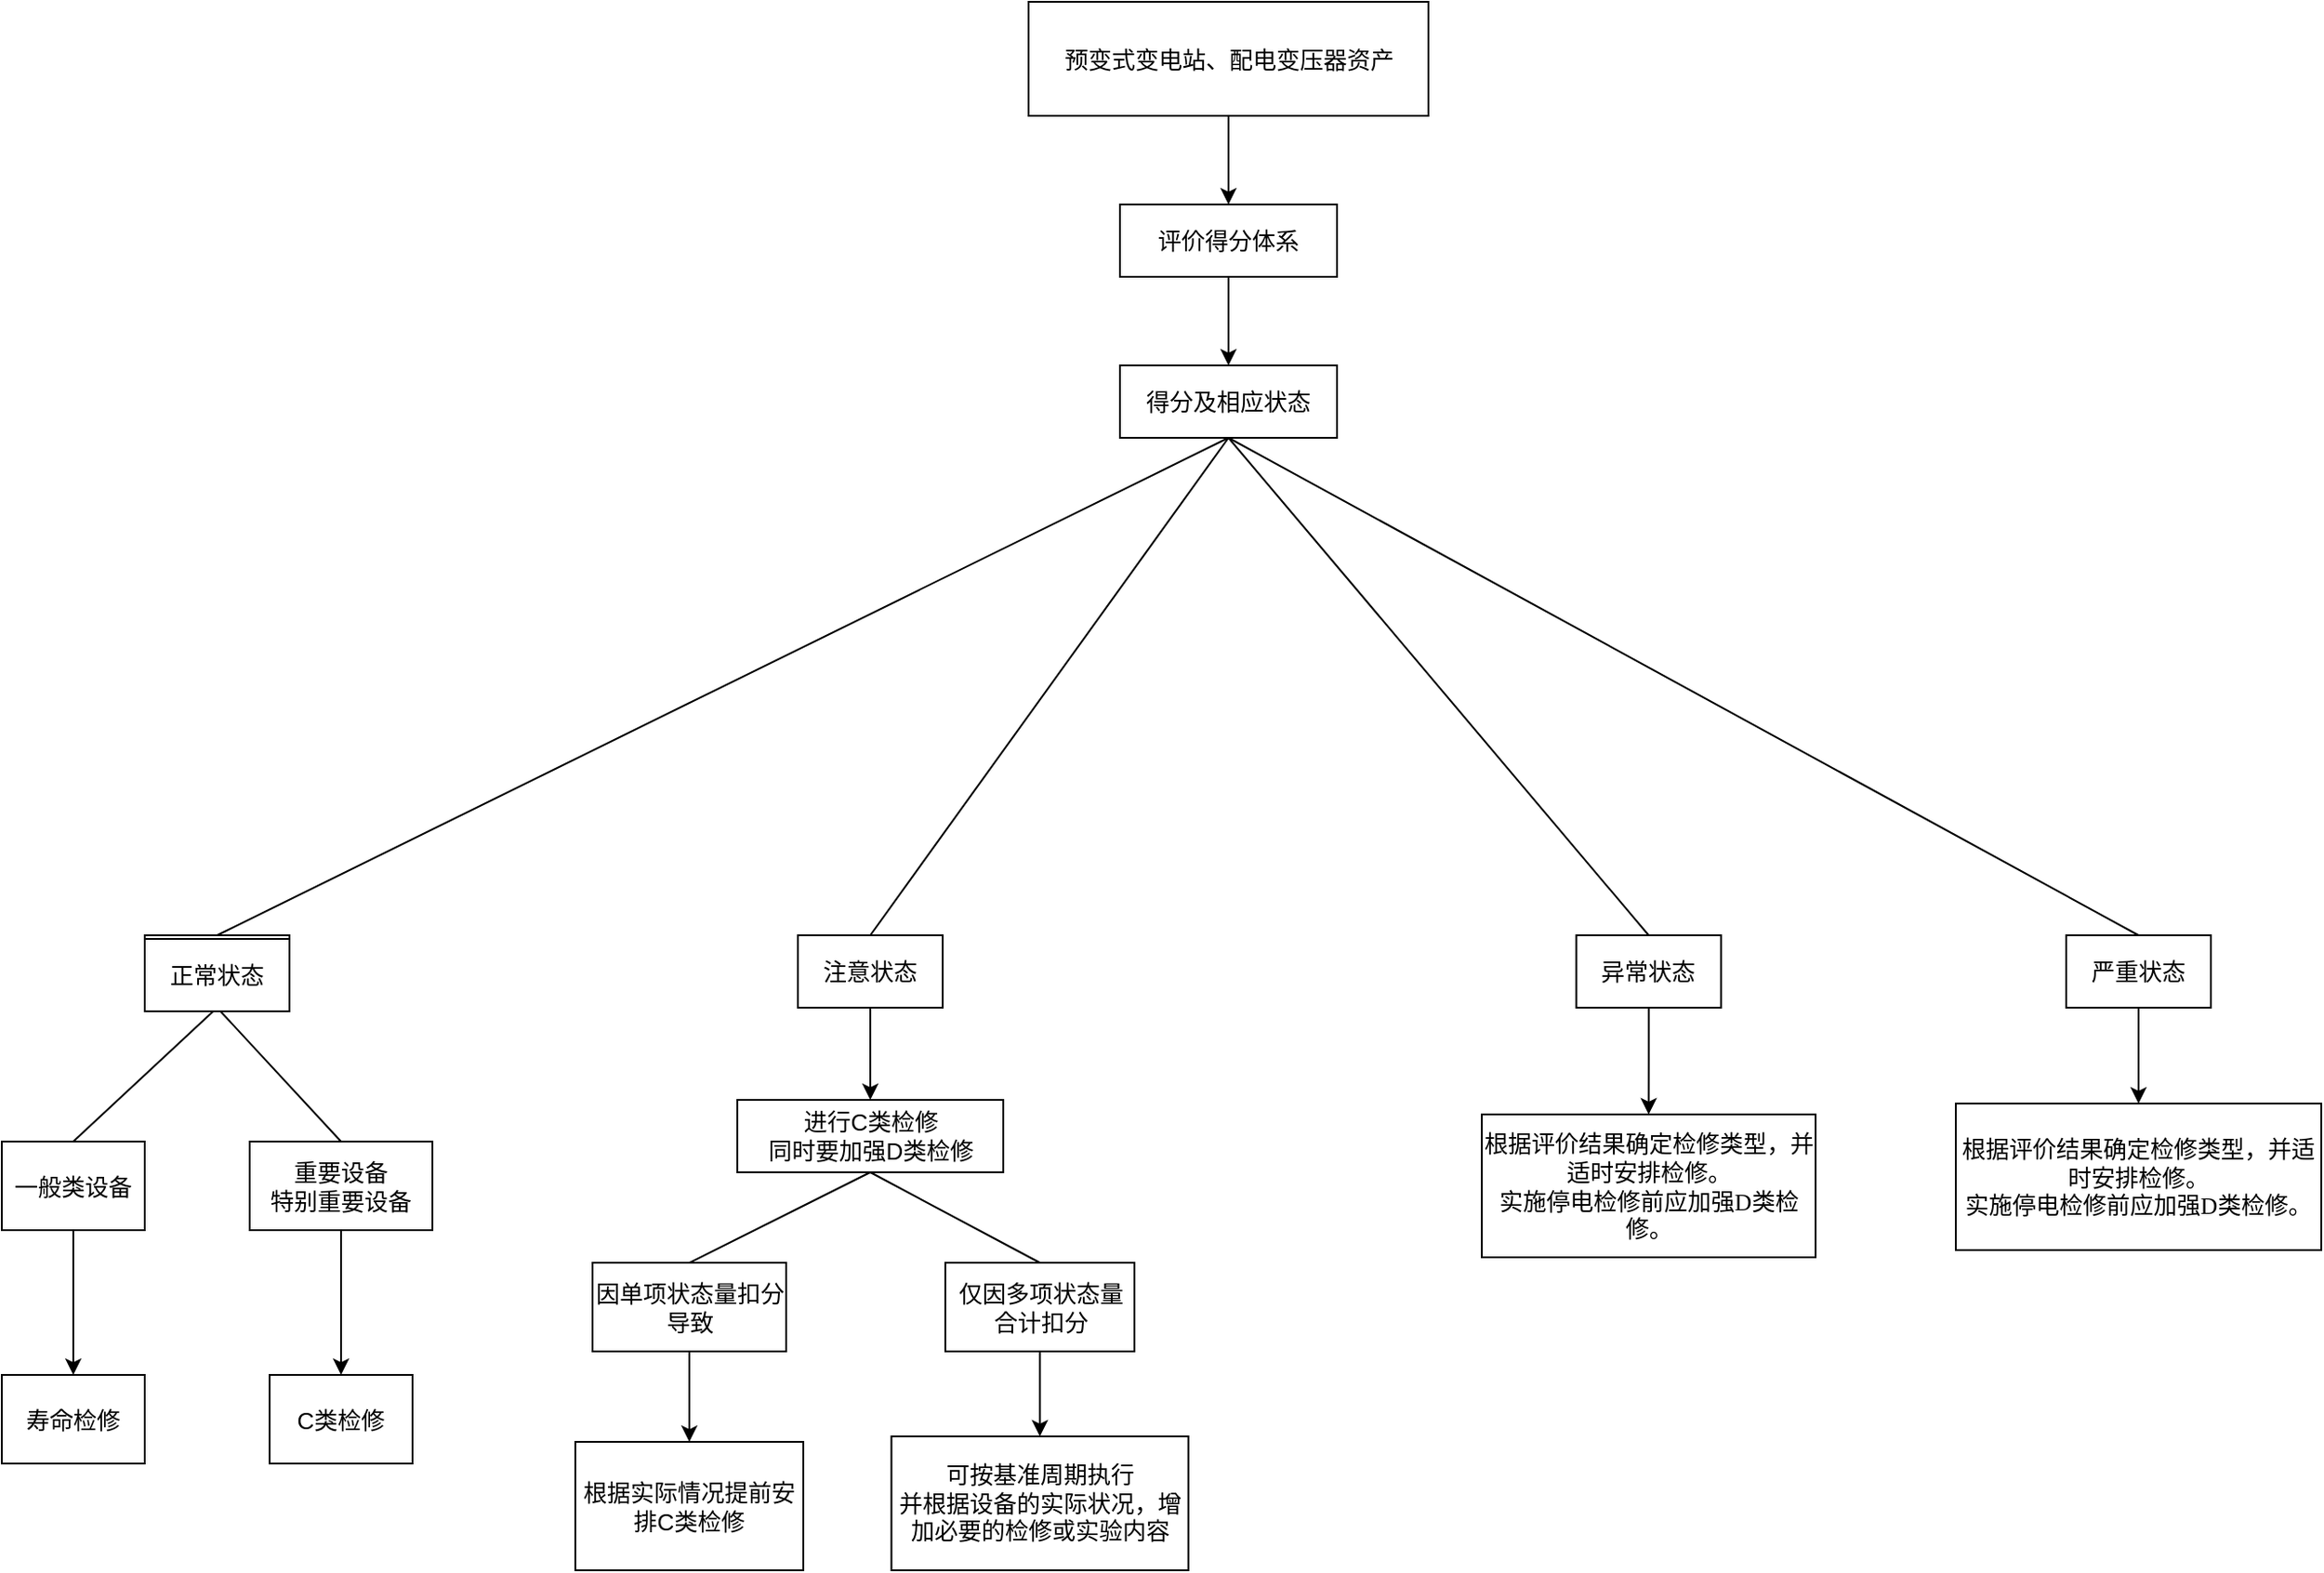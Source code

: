 <mxfile version="16.2.6" type="github" pages="2"><diagram id="WXRCAry3o0_x911VgA7o" name="Page-1"><mxGraphModel dx="3311" dy="872" grid="0" gridSize="10" guides="1" tooltips="1" connect="1" arrows="1" fold="1" page="1" pageScale="1" pageWidth="1654" pageHeight="1169" background="none" math="0" shadow="0"><root><mxCell id="0"/><mxCell id="1" parent="0"/><mxCell id="E84HF84_YlyqYJxNSaR9-41" value="" style="edgeStyle=orthogonalEdgeStyle;rounded=0;orthogonalLoop=1;jettySize=auto;html=1;fontSize=13;" parent="1" source="E84HF84_YlyqYJxNSaR9-42" target="E84HF84_YlyqYJxNSaR9-43" edge="1"><mxGeometry relative="1" as="geometry"/></mxCell><mxCell id="E84HF84_YlyqYJxNSaR9-42" value="评价得分体系" style="rounded=0;whiteSpace=wrap;html=1;fontSize=13;" parent="1" vertex="1"><mxGeometry x="-854" y="249" width="120" height="40" as="geometry"/></mxCell><mxCell id="E84HF84_YlyqYJxNSaR9-43" value="得分及相应状态" style="rounded=0;whiteSpace=wrap;html=1;fontSize=13;" parent="1" vertex="1"><mxGeometry x="-854" y="338" width="120" height="40" as="geometry"/></mxCell><mxCell id="E84HF84_YlyqYJxNSaR9-44" value="正常状态" style="rounded=0;whiteSpace=wrap;html=1;fontSize=13;" parent="1" vertex="1"><mxGeometry x="-1393" y="653" width="80" height="40" as="geometry"/></mxCell><mxCell id="E84HF84_YlyqYJxNSaR9-45" value="" style="edgeStyle=orthogonalEdgeStyle;rounded=0;orthogonalLoop=1;jettySize=auto;html=1;fontSize=13;" parent="1" source="E84HF84_YlyqYJxNSaR9-46" target="E84HF84_YlyqYJxNSaR9-68" edge="1"><mxGeometry relative="1" as="geometry"/></mxCell><mxCell id="E84HF84_YlyqYJxNSaR9-46" value="注意状态" style="rounded=0;whiteSpace=wrap;html=1;fontSize=13;" parent="1" vertex="1"><mxGeometry x="-1031.97" y="653" width="80" height="40" as="geometry"/></mxCell><mxCell id="E84HF84_YlyqYJxNSaR9-47" value="" style="edgeStyle=orthogonalEdgeStyle;rounded=0;orthogonalLoop=1;jettySize=auto;html=1;fontSize=13;" parent="1" source="E84HF84_YlyqYJxNSaR9-48" target="E84HF84_YlyqYJxNSaR9-77" edge="1"><mxGeometry relative="1" as="geometry"/></mxCell><mxCell id="E84HF84_YlyqYJxNSaR9-48" value="异常状态" style="rounded=0;whiteSpace=wrap;html=1;fontSize=13;" parent="1" vertex="1"><mxGeometry x="-601.75" y="653" width="80" height="40" as="geometry"/></mxCell><mxCell id="E84HF84_YlyqYJxNSaR9-49" value="" style="edgeStyle=orthogonalEdgeStyle;rounded=0;orthogonalLoop=1;jettySize=auto;html=1;fontSize=13;" parent="1" source="E84HF84_YlyqYJxNSaR9-50" target="E84HF84_YlyqYJxNSaR9-78" edge="1"><mxGeometry relative="1" as="geometry"/></mxCell><mxCell id="E84HF84_YlyqYJxNSaR9-50" value="严重状态" style="rounded=0;whiteSpace=wrap;html=1;fontSize=13;" parent="1" vertex="1"><mxGeometry x="-331" y="653" width="80" height="40" as="geometry"/></mxCell><mxCell id="E84HF84_YlyqYJxNSaR9-53" value="" style="endArrow=none;html=1;rounded=0;entryX=0.5;entryY=1;entryDx=0;entryDy=0;exitX=0.5;exitY=0;exitDx=0;exitDy=0;fontSize=13;" parent="1" source="E84HF84_YlyqYJxNSaR9-44" target="E84HF84_YlyqYJxNSaR9-43" edge="1"><mxGeometry width="50" height="50" relative="1" as="geometry"><mxPoint x="-514" y="395" as="sourcePoint"/><mxPoint x="-464" y="345" as="targetPoint"/></mxGeometry></mxCell><mxCell id="E84HF84_YlyqYJxNSaR9-54" value="" style="endArrow=none;html=1;rounded=0;entryX=0.5;entryY=1;entryDx=0;entryDy=0;exitX=0.5;exitY=0;exitDx=0;exitDy=0;fontSize=13;" parent="1" source="E84HF84_YlyqYJxNSaR9-46" target="E84HF84_YlyqYJxNSaR9-43" edge="1"><mxGeometry width="50" height="50" relative="1" as="geometry"><mxPoint x="-624" y="465" as="sourcePoint"/><mxPoint x="-374" y="385" as="targetPoint"/></mxGeometry></mxCell><mxCell id="E84HF84_YlyqYJxNSaR9-55" value="" style="endArrow=none;html=1;rounded=0;exitX=0.5;exitY=0;exitDx=0;exitDy=0;entryX=0.5;entryY=1;entryDx=0;entryDy=0;fontSize=13;" parent="1" source="E84HF84_YlyqYJxNSaR9-48" target="E84HF84_YlyqYJxNSaR9-43" edge="1"><mxGeometry width="50" height="50" relative="1" as="geometry"><mxPoint x="-494" y="465" as="sourcePoint"/><mxPoint x="-394" y="385" as="targetPoint"/></mxGeometry></mxCell><mxCell id="E84HF84_YlyqYJxNSaR9-56" value="" style="endArrow=none;html=1;rounded=0;exitX=0.5;exitY=0;exitDx=0;exitDy=0;entryX=0.5;entryY=1;entryDx=0;entryDy=0;fontSize=13;" parent="1" source="E84HF84_YlyqYJxNSaR9-50" target="E84HF84_YlyqYJxNSaR9-43" edge="1"><mxGeometry width="50" height="50" relative="1" as="geometry"><mxPoint x="-354" y="465" as="sourcePoint"/><mxPoint x="-384" y="375" as="targetPoint"/></mxGeometry></mxCell><mxCell id="E84HF84_YlyqYJxNSaR9-58" style="edgeStyle=orthogonalEdgeStyle;rounded=0;orthogonalLoop=1;jettySize=auto;html=1;exitX=0.5;exitY=1;exitDx=0;exitDy=0;entryX=0.5;entryY=0;entryDx=0;entryDy=0;fontSize=13;" parent="1" source="E84HF84_YlyqYJxNSaR9-59" target="E84HF84_YlyqYJxNSaR9-42" edge="1"><mxGeometry relative="1" as="geometry"/></mxCell><mxCell id="E84HF84_YlyqYJxNSaR9-59" value="&lt;font style=&quot;font-size: 13px&quot;&gt;预变式变电站、配电变压器资产&lt;/font&gt;" style="rounded=0;whiteSpace=wrap;html=1;fontSize=13;" parent="1" vertex="1"><mxGeometry x="-904.5" y="137" width="221" height="63" as="geometry"/></mxCell><mxCell id="E84HF84_YlyqYJxNSaR9-60" value="" style="edgeStyle=orthogonalEdgeStyle;rounded=0;orthogonalLoop=1;jettySize=auto;html=1;fontSize=13;" parent="1" source="E84HF84_YlyqYJxNSaR9-61" target="E84HF84_YlyqYJxNSaR9-66" edge="1"><mxGeometry relative="1" as="geometry"/></mxCell><mxCell id="E84HF84_YlyqYJxNSaR9-61" value="一般类设备" style="rounded=0;whiteSpace=wrap;html=1;fontSize=13;" parent="1" vertex="1"><mxGeometry x="-1472" y="767" width="79" height="49" as="geometry"/></mxCell><mxCell id="E84HF84_YlyqYJxNSaR9-62" value="" style="edgeStyle=orthogonalEdgeStyle;rounded=0;orthogonalLoop=1;jettySize=auto;html=1;fontSize=13;" parent="1" source="E84HF84_YlyqYJxNSaR9-63" target="E84HF84_YlyqYJxNSaR9-67" edge="1"><mxGeometry relative="1" as="geometry"/></mxCell><mxCell id="E84HF84_YlyqYJxNSaR9-63" value="重要设备&lt;br style=&quot;font-size: 13px;&quot;&gt;特别重要设备" style="rounded=0;whiteSpace=wrap;html=1;fontSize=13;" parent="1" vertex="1"><mxGeometry x="-1335" y="767" width="101" height="49" as="geometry"/></mxCell><mxCell id="E84HF84_YlyqYJxNSaR9-64" value="" style="endArrow=none;html=1;rounded=0;entryX=0.5;entryY=1;entryDx=0;entryDy=0;exitX=0.5;exitY=0;exitDx=0;exitDy=0;fontSize=13;" parent="1" source="E84HF84_YlyqYJxNSaR9-63" target="E84HF84_YlyqYJxNSaR9-44" edge="1"><mxGeometry width="50" height="50" relative="1" as="geometry"><mxPoint x="-1136" y="696" as="sourcePoint"/><mxPoint x="-1086" y="646" as="targetPoint"/></mxGeometry></mxCell><mxCell id="E84HF84_YlyqYJxNSaR9-65" value="" style="endArrow=none;html=1;rounded=0;exitX=0.5;exitY=0;exitDx=0;exitDy=0;entryX=0.5;entryY=1;entryDx=0;entryDy=0;fontSize=13;" parent="1" source="E84HF84_YlyqYJxNSaR9-61" target="E84HF84_YlyqYJxNSaR9-44" edge="1"><mxGeometry width="50" height="50" relative="1" as="geometry"><mxPoint x="-1367.5" y="773" as="sourcePoint"/><mxPoint x="-1348" y="703" as="targetPoint"/></mxGeometry></mxCell><mxCell id="E84HF84_YlyqYJxNSaR9-66" value="寿命检修" style="rounded=0;whiteSpace=wrap;html=1;fontSize=13;" parent="1" vertex="1"><mxGeometry x="-1472" y="896" width="79" height="49" as="geometry"/></mxCell><mxCell id="E84HF84_YlyqYJxNSaR9-67" value="C类检修" style="rounded=0;whiteSpace=wrap;html=1;fontSize=13;" parent="1" vertex="1"><mxGeometry x="-1324" y="896" width="79" height="49" as="geometry"/></mxCell><mxCell id="E84HF84_YlyqYJxNSaR9-68" value="进行C类检修&lt;br style=&quot;font-size: 13px;&quot;&gt;同时要加强D类检修" style="rounded=0;whiteSpace=wrap;html=1;fontSize=13;" parent="1" vertex="1"><mxGeometry x="-1065.47" y="744" width="147" height="40" as="geometry"/></mxCell><mxCell id="E84HF84_YlyqYJxNSaR9-69" value="" style="endArrow=none;html=1;rounded=0;entryX=0.5;entryY=1;entryDx=0;entryDy=0;exitX=0.5;exitY=0;exitDx=0;exitDy=0;fontSize=13;" parent="1" source="E84HF84_YlyqYJxNSaR9-72" target="E84HF84_YlyqYJxNSaR9-68" edge="1"><mxGeometry width="50" height="50" relative="1" as="geometry"><mxPoint x="-1051.97" y="836" as="sourcePoint"/><mxPoint x="-1311.97" y="703" as="targetPoint"/></mxGeometry></mxCell><mxCell id="E84HF84_YlyqYJxNSaR9-70" value="" style="endArrow=none;html=1;rounded=0;entryX=0.5;entryY=1;entryDx=0;entryDy=0;exitX=0.5;exitY=0;exitDx=0;exitDy=0;fontSize=13;" parent="1" source="E84HF84_YlyqYJxNSaR9-74" target="E84HF84_YlyqYJxNSaR9-68" edge="1"><mxGeometry width="50" height="50" relative="1" as="geometry"><mxPoint x="-940.97" y="831" as="sourcePoint"/><mxPoint x="-1311.97" y="703" as="targetPoint"/></mxGeometry></mxCell><mxCell id="E84HF84_YlyqYJxNSaR9-71" value="" style="edgeStyle=orthogonalEdgeStyle;rounded=0;orthogonalLoop=1;jettySize=auto;html=1;fontSize=13;" parent="1" source="E84HF84_YlyqYJxNSaR9-72" target="E84HF84_YlyqYJxNSaR9-75" edge="1"><mxGeometry relative="1" as="geometry"/></mxCell><mxCell id="E84HF84_YlyqYJxNSaR9-72" value="因单项状态量扣分导致" style="rounded=0;whiteSpace=wrap;html=1;fontSize=13;" parent="1" vertex="1"><mxGeometry x="-1145.5" y="834" width="107" height="49" as="geometry"/></mxCell><mxCell id="E84HF84_YlyqYJxNSaR9-73" value="" style="edgeStyle=orthogonalEdgeStyle;rounded=0;orthogonalLoop=1;jettySize=auto;html=1;fontSize=13;" parent="1" source="E84HF84_YlyqYJxNSaR9-74" target="E84HF84_YlyqYJxNSaR9-76" edge="1"><mxGeometry relative="1" as="geometry"/></mxCell><mxCell id="E84HF84_YlyqYJxNSaR9-74" value="仅因多项状态量合计扣分" style="rounded=0;whiteSpace=wrap;html=1;fontSize=13;" parent="1" vertex="1"><mxGeometry x="-950.5" y="834" width="104.53" height="49" as="geometry"/></mxCell><mxCell id="E84HF84_YlyqYJxNSaR9-75" value="根据实际情况提前安排C类检修" style="rounded=0;whiteSpace=wrap;html=1;fontSize=13;" parent="1" vertex="1"><mxGeometry x="-1155" y="933" width="126" height="71" as="geometry"/></mxCell><mxCell id="E84HF84_YlyqYJxNSaR9-76" value="可按基准周期执行&lt;br&gt;并根据设备的实际状况，增加必要的检修或实验内容" style="whiteSpace=wrap;html=1;rounded=0;fontSize=13;" parent="1" vertex="1"><mxGeometry x="-980.29" y="930" width="164.12" height="74" as="geometry"/></mxCell><mxCell id="E84HF84_YlyqYJxNSaR9-77" value="&lt;font style=&quot;font-size: 13px;&quot;&gt;根据评价结果确定检修类型，并适时安排检修。&lt;br style=&quot;font-size: 13px;&quot;&gt;实施停电检修前应加强&lt;span lang=&quot;EN-US&quot; style=&quot;font-family: &amp;quot;times new roman&amp;quot;, serif; font-size: 13px;&quot;&gt;D&lt;/span&gt;类检修。&lt;/font&gt;" style="rounded=0;whiteSpace=wrap;html=1;fontSize=13;" parent="1" vertex="1"><mxGeometry x="-654" y="752" width="184.5" height="79" as="geometry"/></mxCell><mxCell id="E84HF84_YlyqYJxNSaR9-78" value="根据评价结果确定检修类型，并适时安排检修。&lt;br style=&quot;font-size: 13px;&quot;&gt;实施停电检修前应加强&lt;span lang=&quot;EN-US&quot; style=&quot;font-family: &amp;quot;times new roman&amp;quot;, serif; font-size: 13px;&quot;&gt;D&lt;/span&gt;类检修。" style="rounded=0;whiteSpace=wrap;html=1;fontSize=13;" parent="1" vertex="1"><mxGeometry x="-392" y="746" width="202" height="81" as="geometry"/></mxCell><mxCell id="E84HF84_YlyqYJxNSaR9-80" value="正常状态" style="rounded=0;whiteSpace=wrap;html=1;fontSize=13;" parent="1" vertex="1"><mxGeometry x="-1393" y="655" width="80" height="40" as="geometry"/></mxCell></root></mxGraphModel></diagram><diagram id="WbWGoPQQ1nNyZr-MtXUm" name="Page-2"><mxGraphModel dx="3021" dy="770" grid="0" gridSize="10" guides="1" tooltips="1" connect="1" arrows="1" fold="1" page="1" pageScale="1" pageWidth="1654" pageHeight="1169" math="0" shadow="0"><root><mxCell id="wskul5QBGPImdolTDxVR-0"/><mxCell id="wskul5QBGPImdolTDxVR-1" parent="wskul5QBGPImdolTDxVR-0"/><mxCell id="wskul5QBGPImdolTDxVR-2" value="" style="edgeStyle=orthogonalEdgeStyle;rounded=0;orthogonalLoop=1;jettySize=auto;html=1;fontSize=13;" parent="wskul5QBGPImdolTDxVR-1" source="wskul5QBGPImdolTDxVR-3" target="wskul5QBGPImdolTDxVR-4" edge="1"><mxGeometry relative="1" as="geometry"/></mxCell><mxCell id="wskul5QBGPImdolTDxVR-3" value="评价得分体系" style="rounded=0;whiteSpace=wrap;html=1;fontSize=13;" parent="wskul5QBGPImdolTDxVR-1" vertex="1"><mxGeometry x="-864" y="239" width="120" height="40" as="geometry"/></mxCell><mxCell id="wskul5QBGPImdolTDxVR-4" value="得分及相应状态" style="rounded=0;whiteSpace=wrap;html=1;fontSize=13;" parent="wskul5QBGPImdolTDxVR-1" vertex="1"><mxGeometry x="-864" y="328" width="120" height="40" as="geometry"/></mxCell><mxCell id="wskul5QBGPImdolTDxVR-5" value="正常状态" style="rounded=0;whiteSpace=wrap;html=1;fontSize=13;" parent="wskul5QBGPImdolTDxVR-1" vertex="1"><mxGeometry x="-1460.3" y="647" width="80" height="40" as="geometry"/></mxCell><mxCell id="wskul5QBGPImdolTDxVR-6" value="" style="edgeStyle=orthogonalEdgeStyle;rounded=0;orthogonalLoop=1;jettySize=auto;html=1;fontSize=13;" parent="wskul5QBGPImdolTDxVR-1" source="wskul5QBGPImdolTDxVR-7" target="wskul5QBGPImdolTDxVR-29" edge="1"><mxGeometry relative="1" as="geometry"/></mxCell><mxCell id="wskul5QBGPImdolTDxVR-7" value="注意状态" style="rounded=0;whiteSpace=wrap;html=1;fontSize=13;" parent="wskul5QBGPImdolTDxVR-1" vertex="1"><mxGeometry x="-1130.3" y="647" width="80" height="40" as="geometry"/></mxCell><mxCell id="wskul5QBGPImdolTDxVR-8" value="" style="edgeStyle=orthogonalEdgeStyle;rounded=0;orthogonalLoop=1;jettySize=auto;html=1;fontSize=13;" parent="wskul5QBGPImdolTDxVR-1" source="wskul5QBGPImdolTDxVR-9" target="wskul5QBGPImdolTDxVR-38" edge="1"><mxGeometry relative="1" as="geometry"/></mxCell><mxCell id="wskul5QBGPImdolTDxVR-9" value="异常状态" style="rounded=0;whiteSpace=wrap;html=1;fontSize=13;" parent="wskul5QBGPImdolTDxVR-1" vertex="1"><mxGeometry x="-844" y="643" width="80" height="40" as="geometry"/></mxCell><mxCell id="wskul5QBGPImdolTDxVR-10" value="" style="edgeStyle=orthogonalEdgeStyle;rounded=0;orthogonalLoop=1;jettySize=auto;html=1;fontSize=13;" parent="wskul5QBGPImdolTDxVR-1" source="wskul5QBGPImdolTDxVR-11" target="wskul5QBGPImdolTDxVR-39" edge="1"><mxGeometry relative="1" as="geometry"/></mxCell><mxCell id="wskul5QBGPImdolTDxVR-11" value="严重状态" style="rounded=0;whiteSpace=wrap;html=1;fontSize=13;" parent="wskul5QBGPImdolTDxVR-1" vertex="1"><mxGeometry x="-539" y="647" width="80" height="40" as="geometry"/></mxCell><mxCell id="wskul5QBGPImdolTDxVR-12" value="" style="edgeStyle=orthogonalEdgeStyle;rounded=0;orthogonalLoop=1;jettySize=auto;html=1;fontSize=13;" parent="wskul5QBGPImdolTDxVR-1" source="wskul5QBGPImdolTDxVR-13" target="wskul5QBGPImdolTDxVR-40" edge="1"><mxGeometry relative="1" as="geometry"/></mxCell><mxCell id="wskul5QBGPImdolTDxVR-13" value="0.4kV开关柜" style="rounded=0;whiteSpace=wrap;html=1;fontSize=13;" parent="wskul5QBGPImdolTDxVR-1" vertex="1"><mxGeometry x="-234" y="649" width="80" height="40" as="geometry"/></mxCell><mxCell id="wskul5QBGPImdolTDxVR-14" value="" style="endArrow=none;html=1;rounded=0;entryX=0.5;entryY=1;entryDx=0;entryDy=0;exitX=0.5;exitY=0;exitDx=0;exitDy=0;fontSize=13;" parent="wskul5QBGPImdolTDxVR-1" source="wskul5QBGPImdolTDxVR-5" target="wskul5QBGPImdolTDxVR-4" edge="1"><mxGeometry width="50" height="50" relative="1" as="geometry"><mxPoint x="-524" y="385" as="sourcePoint"/><mxPoint x="-474" y="335" as="targetPoint"/></mxGeometry></mxCell><mxCell id="wskul5QBGPImdolTDxVR-15" value="" style="endArrow=none;html=1;rounded=0;entryX=0.5;entryY=1;entryDx=0;entryDy=0;exitX=0.5;exitY=0;exitDx=0;exitDy=0;fontSize=13;" parent="wskul5QBGPImdolTDxVR-1" source="wskul5QBGPImdolTDxVR-7" target="wskul5QBGPImdolTDxVR-4" edge="1"><mxGeometry width="50" height="50" relative="1" as="geometry"><mxPoint x="-634" y="455" as="sourcePoint"/><mxPoint x="-384" y="375" as="targetPoint"/></mxGeometry></mxCell><mxCell id="wskul5QBGPImdolTDxVR-16" value="" style="endArrow=none;html=1;rounded=0;exitX=0.5;exitY=0;exitDx=0;exitDy=0;entryX=0.5;entryY=1;entryDx=0;entryDy=0;fontSize=13;" parent="wskul5QBGPImdolTDxVR-1" source="wskul5QBGPImdolTDxVR-9" target="wskul5QBGPImdolTDxVR-4" edge="1"><mxGeometry width="50" height="50" relative="1" as="geometry"><mxPoint x="-504" y="455" as="sourcePoint"/><mxPoint x="-404" y="375" as="targetPoint"/></mxGeometry></mxCell><mxCell id="wskul5QBGPImdolTDxVR-17" value="" style="endArrow=none;html=1;rounded=0;exitX=0.5;exitY=0;exitDx=0;exitDy=0;entryX=0.5;entryY=1;entryDx=0;entryDy=0;fontSize=13;" parent="wskul5QBGPImdolTDxVR-1" source="wskul5QBGPImdolTDxVR-11" target="wskul5QBGPImdolTDxVR-4" edge="1"><mxGeometry width="50" height="50" relative="1" as="geometry"><mxPoint x="-364" y="455" as="sourcePoint"/><mxPoint x="-394" y="365" as="targetPoint"/></mxGeometry></mxCell><mxCell id="wskul5QBGPImdolTDxVR-18" value="" style="endArrow=none;html=1;rounded=0;exitX=0.5;exitY=0;exitDx=0;exitDy=0;entryX=0.5;entryY=1;entryDx=0;entryDy=0;fontSize=13;" parent="wskul5QBGPImdolTDxVR-1" source="wskul5QBGPImdolTDxVR-13" target="wskul5QBGPImdolTDxVR-4" edge="1"><mxGeometry width="50" height="50" relative="1" as="geometry"><mxPoint x="-234" y="455" as="sourcePoint"/><mxPoint x="-394" y="365" as="targetPoint"/></mxGeometry></mxCell><mxCell id="wskul5QBGPImdolTDxVR-19" style="edgeStyle=orthogonalEdgeStyle;rounded=0;orthogonalLoop=1;jettySize=auto;html=1;exitX=0.5;exitY=1;exitDx=0;exitDy=0;entryX=0.5;entryY=0;entryDx=0;entryDy=0;fontSize=13;" parent="wskul5QBGPImdolTDxVR-1" source="wskul5QBGPImdolTDxVR-20" target="wskul5QBGPImdolTDxVR-3" edge="1"><mxGeometry relative="1" as="geometry"/></mxCell><mxCell id="wskul5QBGPImdolTDxVR-20" value="&lt;font style=&quot;font-size: 13px&quot;&gt;10kV开关柜&lt;/font&gt;" style="rounded=0;whiteSpace=wrap;html=1;fontSize=13;" parent="wskul5QBGPImdolTDxVR-1" vertex="1"><mxGeometry x="-914.5" y="127" width="221" height="63" as="geometry"/></mxCell><mxCell id="wskul5QBGPImdolTDxVR-21" value="" style="edgeStyle=orthogonalEdgeStyle;rounded=0;orthogonalLoop=1;jettySize=auto;html=1;fontSize=13;" parent="wskul5QBGPImdolTDxVR-1" source="wskul5QBGPImdolTDxVR-22" target="wskul5QBGPImdolTDxVR-27" edge="1"><mxGeometry relative="1" as="geometry"/></mxCell><mxCell id="wskul5QBGPImdolTDxVR-22" value="一般类设备" style="rounded=0;whiteSpace=wrap;html=1;fontSize=13;" parent="wskul5QBGPImdolTDxVR-1" vertex="1"><mxGeometry x="-1539.3" y="761" width="79" height="49" as="geometry"/></mxCell><mxCell id="wskul5QBGPImdolTDxVR-23" value="" style="edgeStyle=orthogonalEdgeStyle;rounded=0;orthogonalLoop=1;jettySize=auto;html=1;fontSize=13;" parent="wskul5QBGPImdolTDxVR-1" source="wskul5QBGPImdolTDxVR-24" target="wskul5QBGPImdolTDxVR-28" edge="1"><mxGeometry relative="1" as="geometry"/></mxCell><mxCell id="wskul5QBGPImdolTDxVR-24" value="重要设备&lt;br style=&quot;font-size: 13px;&quot;&gt;特别重要设备" style="rounded=0;whiteSpace=wrap;html=1;fontSize=13;" parent="wskul5QBGPImdolTDxVR-1" vertex="1"><mxGeometry x="-1402.3" y="761" width="101" height="49" as="geometry"/></mxCell><mxCell id="wskul5QBGPImdolTDxVR-25" value="" style="endArrow=none;html=1;rounded=0;entryX=0.5;entryY=1;entryDx=0;entryDy=0;exitX=0.5;exitY=0;exitDx=0;exitDy=0;fontSize=13;" parent="wskul5QBGPImdolTDxVR-1" source="wskul5QBGPImdolTDxVR-24" target="wskul5QBGPImdolTDxVR-5" edge="1"><mxGeometry width="50" height="50" relative="1" as="geometry"><mxPoint x="-1203.3" y="690" as="sourcePoint"/><mxPoint x="-1153.3" y="640" as="targetPoint"/></mxGeometry></mxCell><mxCell id="wskul5QBGPImdolTDxVR-26" value="" style="endArrow=none;html=1;rounded=0;exitX=0.5;exitY=0;exitDx=0;exitDy=0;entryX=0.5;entryY=1;entryDx=0;entryDy=0;fontSize=13;" parent="wskul5QBGPImdolTDxVR-1" source="wskul5QBGPImdolTDxVR-22" target="wskul5QBGPImdolTDxVR-5" edge="1"><mxGeometry width="50" height="50" relative="1" as="geometry"><mxPoint x="-1434.8" y="767" as="sourcePoint"/><mxPoint x="-1415.3" y="697" as="targetPoint"/></mxGeometry></mxCell><mxCell id="wskul5QBGPImdolTDxVR-27" value="寿命检修" style="rounded=0;whiteSpace=wrap;html=1;fontSize=13;" parent="wskul5QBGPImdolTDxVR-1" vertex="1"><mxGeometry x="-1539.3" y="890" width="79" height="49" as="geometry"/></mxCell><mxCell id="wskul5QBGPImdolTDxVR-28" value="C类检修" style="rounded=0;whiteSpace=wrap;html=1;fontSize=13;" parent="wskul5QBGPImdolTDxVR-1" vertex="1"><mxGeometry x="-1391.3" y="890" width="79" height="49" as="geometry"/></mxCell><mxCell id="wskul5QBGPImdolTDxVR-29" value="进行C类检修&lt;br style=&quot;font-size: 13px;&quot;&gt;同时要加强D类检修" style="rounded=0;whiteSpace=wrap;html=1;fontSize=13;" parent="wskul5QBGPImdolTDxVR-1" vertex="1"><mxGeometry x="-1163.8" y="738" width="147" height="40" as="geometry"/></mxCell><mxCell id="wskul5QBGPImdolTDxVR-30" value="" style="endArrow=none;html=1;rounded=0;entryX=0.5;entryY=1;entryDx=0;entryDy=0;exitX=0.5;exitY=0;exitDx=0;exitDy=0;fontSize=13;" parent="wskul5QBGPImdolTDxVR-1" source="wskul5QBGPImdolTDxVR-33" target="wskul5QBGPImdolTDxVR-29" edge="1"><mxGeometry width="50" height="50" relative="1" as="geometry"><mxPoint x="-1150.3" y="830" as="sourcePoint"/><mxPoint x="-1410.3" y="697" as="targetPoint"/></mxGeometry></mxCell><mxCell id="wskul5QBGPImdolTDxVR-31" value="" style="endArrow=none;html=1;rounded=0;entryX=0.5;entryY=1;entryDx=0;entryDy=0;exitX=0.5;exitY=0;exitDx=0;exitDy=0;fontSize=13;" parent="wskul5QBGPImdolTDxVR-1" source="wskul5QBGPImdolTDxVR-35" target="wskul5QBGPImdolTDxVR-29" edge="1"><mxGeometry width="50" height="50" relative="1" as="geometry"><mxPoint x="-1039.3" y="825" as="sourcePoint"/><mxPoint x="-1410.3" y="697" as="targetPoint"/></mxGeometry></mxCell><mxCell id="wskul5QBGPImdolTDxVR-32" value="" style="edgeStyle=orthogonalEdgeStyle;rounded=0;orthogonalLoop=1;jettySize=auto;html=1;fontSize=13;" parent="wskul5QBGPImdolTDxVR-1" source="wskul5QBGPImdolTDxVR-33" target="wskul5QBGPImdolTDxVR-36" edge="1"><mxGeometry relative="1" as="geometry"/></mxCell><mxCell id="wskul5QBGPImdolTDxVR-33" value="因单项状态量扣分导致" style="rounded=0;whiteSpace=wrap;html=1;fontSize=13;" parent="wskul5QBGPImdolTDxVR-1" vertex="1"><mxGeometry x="-1243.83" y="828" width="107" height="49" as="geometry"/></mxCell><mxCell id="wskul5QBGPImdolTDxVR-34" value="" style="edgeStyle=orthogonalEdgeStyle;rounded=0;orthogonalLoop=1;jettySize=auto;html=1;fontSize=13;" parent="wskul5QBGPImdolTDxVR-1" source="wskul5QBGPImdolTDxVR-35" target="wskul5QBGPImdolTDxVR-37" edge="1"><mxGeometry relative="1" as="geometry"/></mxCell><mxCell id="wskul5QBGPImdolTDxVR-35" value="仅因多项状态量合计扣分" style="rounded=0;whiteSpace=wrap;html=1;fontSize=13;" parent="wskul5QBGPImdolTDxVR-1" vertex="1"><mxGeometry x="-1048.83" y="828" width="104.53" height="49" as="geometry"/></mxCell><mxCell id="wskul5QBGPImdolTDxVR-36" value="根据实际情况提前安排C类检修" style="rounded=0;whiteSpace=wrap;html=1;fontSize=13;" parent="wskul5QBGPImdolTDxVR-1" vertex="1"><mxGeometry x="-1253.33" y="927" width="126" height="50" as="geometry"/></mxCell><mxCell id="wskul5QBGPImdolTDxVR-37" value="可按基准周期执行，并根据设备的实际状况，增加必要的检修或实验内容" style="whiteSpace=wrap;html=1;rounded=0;fontSize=13;" parent="wskul5QBGPImdolTDxVR-1" vertex="1"><mxGeometry x="-1078.62" y="924" width="164.12" height="49" as="geometry"/></mxCell><mxCell id="wskul5QBGPImdolTDxVR-38" value="&lt;font style=&quot;font-size: 13px;&quot;&gt;根据评价结果确定检修类型，并适时安排检修。&lt;br style=&quot;font-size: 13px;&quot;&gt;实施停电检修前应加强&lt;span lang=&quot;EN-US&quot; style=&quot;font-family: &amp;quot;times new roman&amp;quot;, serif; font-size: 13px;&quot;&gt;D&lt;/span&gt;类检修。&lt;/font&gt;" style="rounded=0;whiteSpace=wrap;html=1;fontSize=13;" parent="wskul5QBGPImdolTDxVR-1" vertex="1"><mxGeometry x="-874" y="761" width="140" height="79" as="geometry"/></mxCell><mxCell id="wskul5QBGPImdolTDxVR-39" value="根据评价结果确定检修类型，并适时安排检修。&lt;br style=&quot;font-size: 13px;&quot;&gt;实施停电检修前应加强&lt;span lang=&quot;EN-US&quot; style=&quot;font-family: &amp;quot;times new roman&amp;quot;, serif; font-size: 13px;&quot;&gt;D&lt;/span&gt;类检修。" style="rounded=0;whiteSpace=wrap;html=1;fontSize=13;" parent="wskul5QBGPImdolTDxVR-1" vertex="1"><mxGeometry x="-568" y="760" width="138" height="81" as="geometry"/></mxCell><mxCell id="wskul5QBGPImdolTDxVR-40" value="执行寿命检修" style="rounded=0;whiteSpace=wrap;html=1;fontSize=13;" parent="wskul5QBGPImdolTDxVR-1" vertex="1"><mxGeometry x="-264.5" y="760" width="141" height="87" as="geometry"/></mxCell><mxCell id="wskul5QBGPImdolTDxVR-42" value="正常状态" style="rounded=0;whiteSpace=wrap;html=1;fontSize=13;" parent="wskul5QBGPImdolTDxVR-1" vertex="1"><mxGeometry x="-1460.3" y="649" width="80" height="40" as="geometry"/></mxCell></root></mxGraphModel></diagram></mxfile>